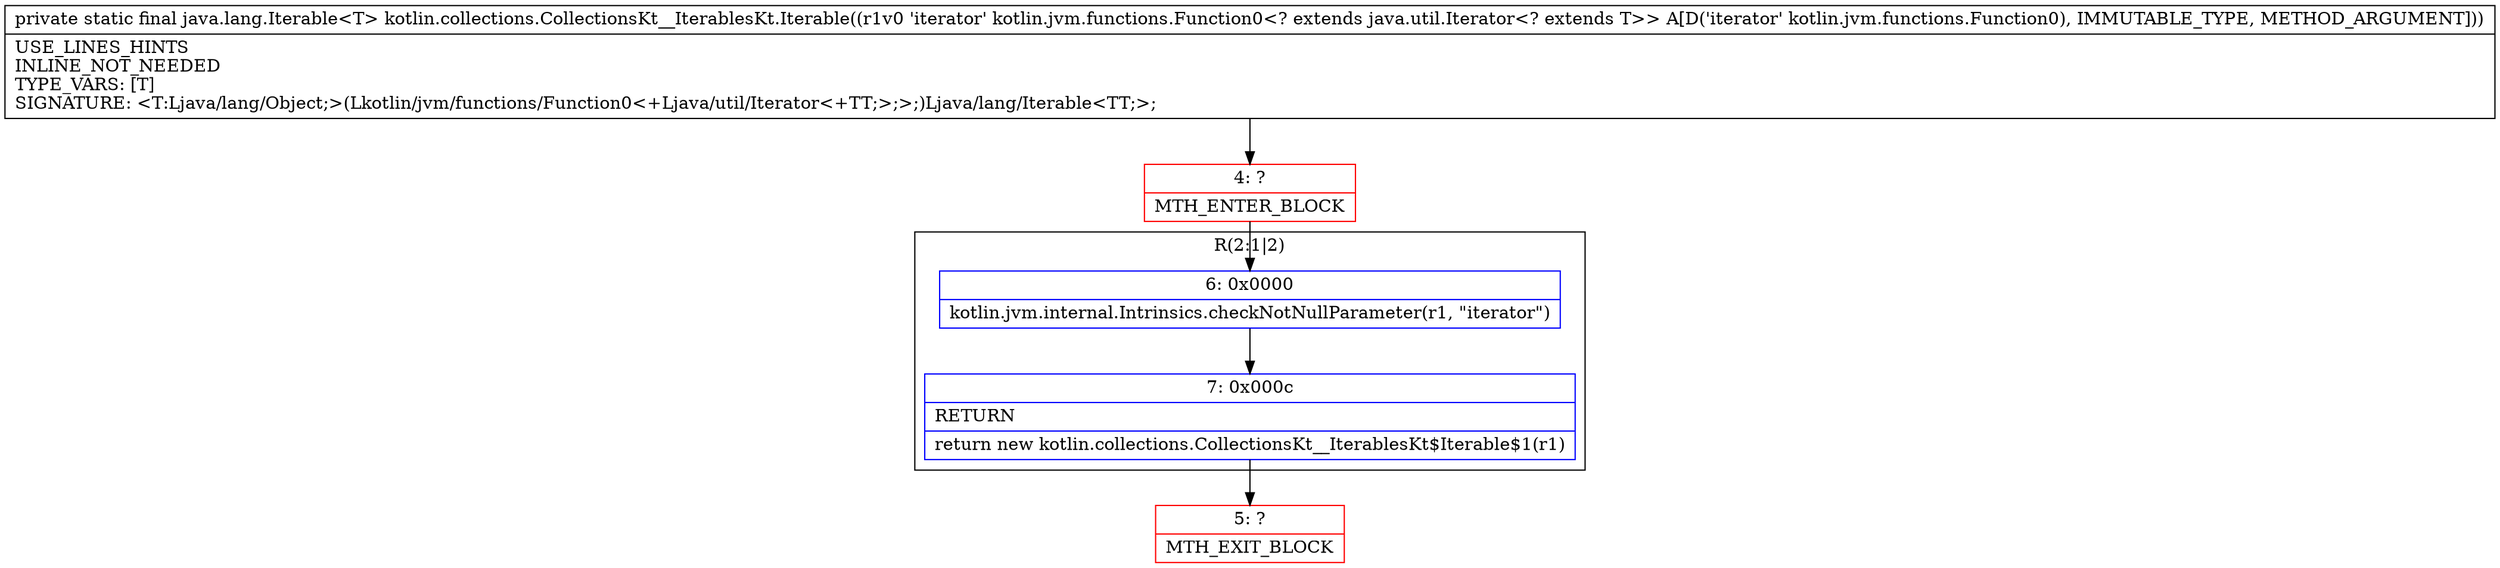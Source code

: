 digraph "CFG forkotlin.collections.CollectionsKt__IterablesKt.Iterable(Lkotlin\/jvm\/functions\/Function0;)Ljava\/lang\/Iterable;" {
subgraph cluster_Region_31192333 {
label = "R(2:1|2)";
node [shape=record,color=blue];
Node_6 [shape=record,label="{6\:\ 0x0000|kotlin.jvm.internal.Intrinsics.checkNotNullParameter(r1, \"iterator\")\l}"];
Node_7 [shape=record,label="{7\:\ 0x000c|RETURN\l|return new kotlin.collections.CollectionsKt__IterablesKt$Iterable$1(r1)\l}"];
}
Node_4 [shape=record,color=red,label="{4\:\ ?|MTH_ENTER_BLOCK\l}"];
Node_5 [shape=record,color=red,label="{5\:\ ?|MTH_EXIT_BLOCK\l}"];
MethodNode[shape=record,label="{private static final java.lang.Iterable\<T\> kotlin.collections.CollectionsKt__IterablesKt.Iterable((r1v0 'iterator' kotlin.jvm.functions.Function0\<? extends java.util.Iterator\<? extends T\>\> A[D('iterator' kotlin.jvm.functions.Function0), IMMUTABLE_TYPE, METHOD_ARGUMENT]))  | USE_LINES_HINTS\lINLINE_NOT_NEEDED\lTYPE_VARS: [T]\lSIGNATURE: \<T:Ljava\/lang\/Object;\>(Lkotlin\/jvm\/functions\/Function0\<+Ljava\/util\/Iterator\<+TT;\>;\>;)Ljava\/lang\/Iterable\<TT;\>;\l}"];
MethodNode -> Node_4;Node_6 -> Node_7;
Node_7 -> Node_5;
Node_4 -> Node_6;
}

